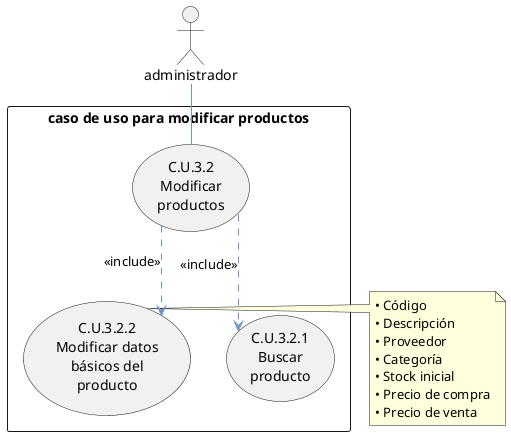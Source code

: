 @startuml
' Configuración de estilos
skinparam classAttributeIconSize 8
skinparam classFontSize 16
skinparam classFontName "Arial"
skinparam classBorderColor #212837
skinparam classHeaderFontColor #FFFFFF
skinparam classHeaderBackgroundColor #8BB9E6
skinparam classArrowColor #6E95C2
skinparam linetype ortho

' Actor
actor administrador

' Agrupación de casos de uso
rectangle "caso de uso para modificar productos" {
    usecase "C.U.3.2\nModificar\nproductos" as CU32
    usecase "C.U.3.2.1\nBuscar\nproducto" as CU321
    usecase "C.U.3.2.2\nModificar datos\nbásicos del\nproducto" as CU322

    CU32 ..> CU321 : <<include>>
    CU32 ..> CU322 : <<include>>
}

' Relación actor-caso de uso principal
administrador -- CU32

' Documento de información del producto
note right of CU322
    • Código
    • Descripción
    • Proveedor
    • Categoría
    • Stock inicial
    • Precio de compra
    • Precio de venta
end note

@enduml
